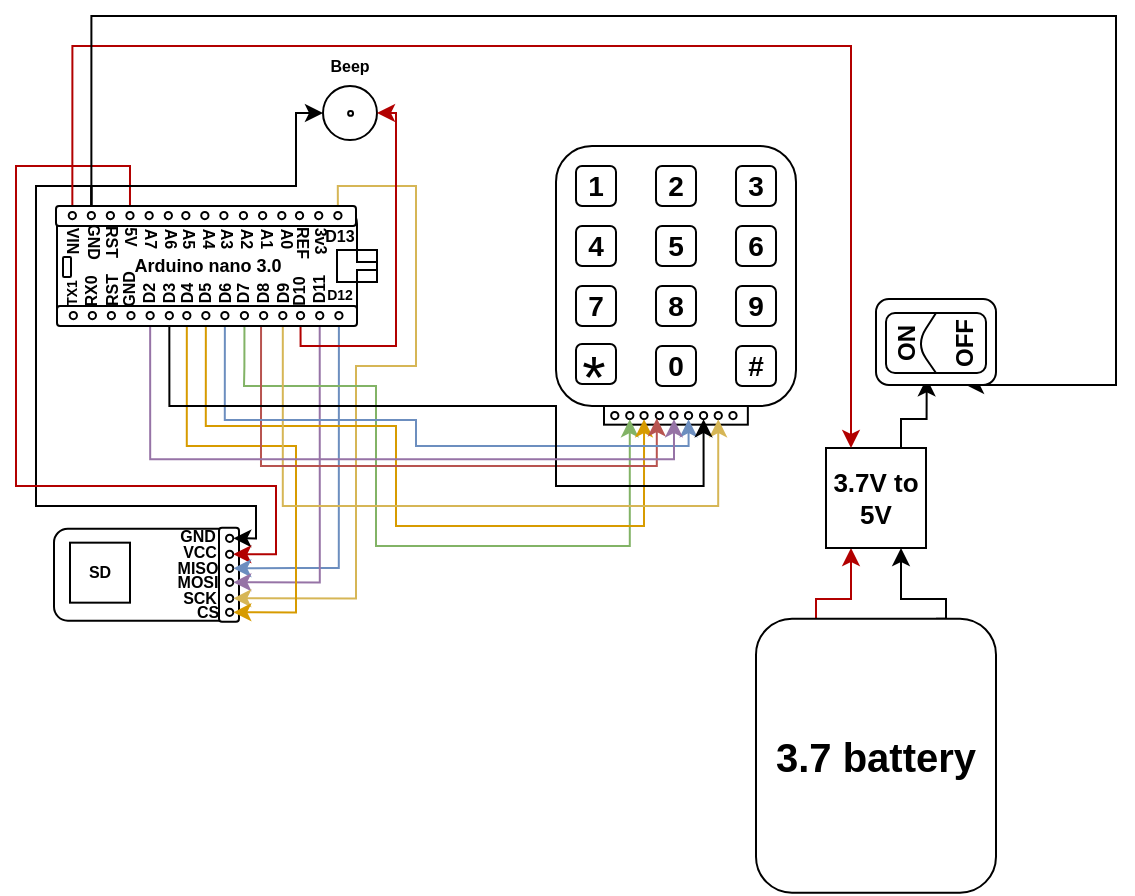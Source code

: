 <mxfile version="12.1.3" pages="1"><diagram id="RASqTjtHC66nITRmHvR4" name="Page-1"><mxGraphModel dx="2048" dy="676" grid="1" gridSize="10" guides="1" tooltips="1" connect="1" arrows="1" fold="1" page="1" pageScale="1" pageWidth="850" pageHeight="1100" math="0" shadow="0"><root><mxCell id="0"/><mxCell id="1" parent="0"/><mxCell id="VZZJpzp92yB8J2FzfVLz-76" value="" style="group;fontStyle=1;fontSize=8;" vertex="1" connectable="0" parent="1"><mxGeometry x="280" y="80" width="120" height="144" as="geometry"/></mxCell><mxCell id="VZZJpzp92yB8J2FzfVLz-8" value="" style="rounded=1;whiteSpace=wrap;html=1;fontStyle=1;fontSize=8;" vertex="1" parent="VZZJpzp92yB8J2FzfVLz-76"><mxGeometry width="120" height="130" as="geometry"/></mxCell><mxCell id="VZZJpzp92yB8J2FzfVLz-9" value="1" style="rounded=1;whiteSpace=wrap;html=1;fontStyle=1;fontSize=14;" vertex="1" parent="VZZJpzp92yB8J2FzfVLz-76"><mxGeometry x="10" y="10" width="20" height="20" as="geometry"/></mxCell><mxCell id="VZZJpzp92yB8J2FzfVLz-10" value="2" style="rounded=1;whiteSpace=wrap;html=1;fontStyle=1;fontSize=14;" vertex="1" parent="VZZJpzp92yB8J2FzfVLz-76"><mxGeometry x="50" y="10" width="20" height="20" as="geometry"/></mxCell><mxCell id="VZZJpzp92yB8J2FzfVLz-11" value="3" style="rounded=1;whiteSpace=wrap;html=1;fontStyle=1;fontSize=14;" vertex="1" parent="VZZJpzp92yB8J2FzfVLz-76"><mxGeometry x="90" y="10" width="20" height="20" as="geometry"/></mxCell><mxCell id="VZZJpzp92yB8J2FzfVLz-12" value="4" style="rounded=1;whiteSpace=wrap;html=1;fontStyle=1;fontSize=14;" vertex="1" parent="VZZJpzp92yB8J2FzfVLz-76"><mxGeometry x="10" y="40" width="20" height="20" as="geometry"/></mxCell><mxCell id="VZZJpzp92yB8J2FzfVLz-13" value="5" style="rounded=1;whiteSpace=wrap;html=1;fontStyle=1;fontSize=14;" vertex="1" parent="VZZJpzp92yB8J2FzfVLz-76"><mxGeometry x="50" y="40" width="20" height="20" as="geometry"/></mxCell><mxCell id="VZZJpzp92yB8J2FzfVLz-14" value="6" style="rounded=1;whiteSpace=wrap;html=1;fontStyle=1;fontSize=14;" vertex="1" parent="VZZJpzp92yB8J2FzfVLz-76"><mxGeometry x="90" y="40" width="20" height="20" as="geometry"/></mxCell><mxCell id="VZZJpzp92yB8J2FzfVLz-19" value="7" style="rounded=1;whiteSpace=wrap;html=1;fontStyle=1;fontSize=14;" vertex="1" parent="VZZJpzp92yB8J2FzfVLz-76"><mxGeometry x="10" y="70" width="20" height="20" as="geometry"/></mxCell><mxCell id="VZZJpzp92yB8J2FzfVLz-20" value="8" style="rounded=1;whiteSpace=wrap;html=1;fontStyle=1;fontSize=14;" vertex="1" parent="VZZJpzp92yB8J2FzfVLz-76"><mxGeometry x="50" y="70" width="20" height="20" as="geometry"/></mxCell><mxCell id="VZZJpzp92yB8J2FzfVLz-21" value="9" style="rounded=1;whiteSpace=wrap;html=1;fontStyle=1;fontSize=14;" vertex="1" parent="VZZJpzp92yB8J2FzfVLz-76"><mxGeometry x="90" y="70" width="20" height="20" as="geometry"/></mxCell><mxCell id="VZZJpzp92yB8J2FzfVLz-22" value="" style="rounded=1;whiteSpace=wrap;html=1;fontStyle=1;fontSize=26;" vertex="1" parent="VZZJpzp92yB8J2FzfVLz-76"><mxGeometry x="10" y="99" width="20" height="20" as="geometry"/></mxCell><mxCell id="VZZJpzp92yB8J2FzfVLz-23" value="0" style="rounded=1;whiteSpace=wrap;html=1;fontStyle=1;fontSize=14;" vertex="1" parent="VZZJpzp92yB8J2FzfVLz-76"><mxGeometry x="50" y="100" width="20" height="20" as="geometry"/></mxCell><mxCell id="VZZJpzp92yB8J2FzfVLz-24" value="#" style="rounded=1;whiteSpace=wrap;html=1;fontStyle=1;fontSize=14;" vertex="1" parent="VZZJpzp92yB8J2FzfVLz-76"><mxGeometry x="90" y="100" width="20" height="20" as="geometry"/></mxCell><mxCell id="VZZJpzp92yB8J2FzfVLz-72" value="" style="group;fontStyle=1;fontSize=8;" vertex="1" connectable="0" parent="VZZJpzp92yB8J2FzfVLz-76"><mxGeometry x="24" y="130" width="75" height="14" as="geometry"/></mxCell><mxCell id="VZZJpzp92yB8J2FzfVLz-52" value="" style="group;fontStyle=1;fontSize=8;" vertex="1" connectable="0" parent="VZZJpzp92yB8J2FzfVLz-72"><mxGeometry width="75" height="14" as="geometry"/></mxCell><mxCell id="VZZJpzp92yB8J2FzfVLz-53" value="" style="rounded=0;whiteSpace=wrap;html=1;fontStyle=1;fontSize=8;" vertex="1" parent="VZZJpzp92yB8J2FzfVLz-52"><mxGeometry width="71.918" height="9.333" as="geometry"/></mxCell><mxCell id="VZZJpzp92yB8J2FzfVLz-54" value="" style="ellipse;whiteSpace=wrap;html=1;aspect=fixed;fontStyle=1;fontSize=8;" vertex="1" parent="VZZJpzp92yB8J2FzfVLz-72"><mxGeometry x="3.57" y="2.975" width="3.636" height="3.636" as="geometry"/></mxCell><mxCell id="VZZJpzp92yB8J2FzfVLz-55" value="" style="ellipse;whiteSpace=wrap;html=1;aspect=fixed;fontStyle=1;fontSize=8;" vertex="1" parent="VZZJpzp92yB8J2FzfVLz-72"><mxGeometry x="11.073" y="2.975" width="3.636" height="3.636" as="geometry"/></mxCell><mxCell id="VZZJpzp92yB8J2FzfVLz-56" value="" style="ellipse;whiteSpace=wrap;html=1;aspect=fixed;fontStyle=1;fontSize=8;" vertex="1" parent="VZZJpzp92yB8J2FzfVLz-72"><mxGeometry x="18.208" y="2.975" width="3.636" height="3.636" as="geometry"/></mxCell><mxCell id="VZZJpzp92yB8J2FzfVLz-57" value="" style="ellipse;whiteSpace=wrap;html=1;aspect=fixed;fontStyle=1;fontSize=8;" vertex="1" parent="VZZJpzp92yB8J2FzfVLz-72"><mxGeometry x="25.87" y="2.975" width="3.636" height="3.636" as="geometry"/></mxCell><mxCell id="VZZJpzp92yB8J2FzfVLz-58" value="" style="ellipse;whiteSpace=wrap;html=1;aspect=fixed;fontStyle=1;fontSize=8;" vertex="1" parent="VZZJpzp92yB8J2FzfVLz-72"><mxGeometry x="33.163" y="2.975" width="3.636" height="3.636" as="geometry"/></mxCell><mxCell id="VZZJpzp92yB8J2FzfVLz-59" value="" style="ellipse;whiteSpace=wrap;html=1;aspect=fixed;fontStyle=1;fontSize=8;" vertex="1" parent="VZZJpzp92yB8J2FzfVLz-72"><mxGeometry x="40.457" y="2.975" width="3.636" height="3.636" as="geometry"/></mxCell><mxCell id="VZZJpzp92yB8J2FzfVLz-60" value="" style="ellipse;whiteSpace=wrap;html=1;aspect=fixed;fontStyle=1;fontSize=8;" vertex="1" parent="VZZJpzp92yB8J2FzfVLz-72"><mxGeometry x="47.96" y="2.975" width="3.636" height="3.636" as="geometry"/></mxCell><mxCell id="VZZJpzp92yB8J2FzfVLz-61" value="" style="ellipse;whiteSpace=wrap;html=1;aspect=fixed;fontStyle=1;fontSize=8;" vertex="1" parent="VZZJpzp92yB8J2FzfVLz-72"><mxGeometry x="55.313" y="2.975" width="3.636" height="3.636" as="geometry"/></mxCell><mxCell id="VZZJpzp92yB8J2FzfVLz-62" value="" style="ellipse;whiteSpace=wrap;html=1;aspect=fixed;fontStyle=1;fontSize=8;" vertex="1" parent="VZZJpzp92yB8J2FzfVLz-72"><mxGeometry x="62.666" y="2.975" width="3.636" height="3.636" as="geometry"/></mxCell><mxCell id="VZZJpzp92yB8J2FzfVLz-422" value="*" style="text;html=1;strokeColor=none;fillColor=none;align=center;verticalAlign=middle;whiteSpace=wrap;rounded=0;fontSize=30;" vertex="1" parent="VZZJpzp92yB8J2FzfVLz-76"><mxGeometry x="14" y="109.871" width="10" height="10" as="geometry"/></mxCell><mxCell id="VZZJpzp92yB8J2FzfVLz-251" value="" style="group;fontStyle=1;fontSize=8;" vertex="1" connectable="0" parent="1"><mxGeometry x="163.5" y="50" width="27" height="30" as="geometry"/></mxCell><mxCell id="VZZJpzp92yB8J2FzfVLz-247" value="" style="ellipse;whiteSpace=wrap;html=1;aspect=fixed;fontStyle=1;fontSize=8;" vertex="1" parent="VZZJpzp92yB8J2FzfVLz-251"><mxGeometry width="27" height="27" as="geometry"/></mxCell><mxCell id="VZZJpzp92yB8J2FzfVLz-248" value="" style="ellipse;whiteSpace=wrap;html=1;aspect=fixed;fontStyle=1;fontSize=8;" vertex="1" parent="VZZJpzp92yB8J2FzfVLz-251"><mxGeometry x="12.562" y="12.481" width="2.454" height="2.454" as="geometry"/></mxCell><mxCell id="VZZJpzp92yB8J2FzfVLz-372" value="" style="group;fontStyle=1;fontSize=8;" vertex="1" connectable="0" parent="1"><mxGeometry x="29" y="271.333" width="111" height="46" as="geometry"/></mxCell><mxCell id="VZZJpzp92yB8J2FzfVLz-246" value="" style="group;fontStyle=1;fontSize=8;" vertex="1" connectable="0" parent="VZZJpzp92yB8J2FzfVLz-372"><mxGeometry width="111" height="46" as="geometry"/></mxCell><mxCell id="VZZJpzp92yB8J2FzfVLz-286" value="" style="group;fontStyle=1;fontSize=8;" vertex="1" connectable="0" parent="VZZJpzp92yB8J2FzfVLz-246"><mxGeometry y="-3.5" width="111" height="49.5" as="geometry"/></mxCell><mxCell id="VZZJpzp92yB8J2FzfVLz-206" value="" style="rounded=1;whiteSpace=wrap;html=1;fontStyle=1;fontSize=8;" vertex="1" parent="VZZJpzp92yB8J2FzfVLz-286"><mxGeometry y="3.5" width="92" height="46" as="geometry"/></mxCell><mxCell id="VZZJpzp92yB8J2FzfVLz-207" value="SD" style="rounded=0;whiteSpace=wrap;html=1;fontStyle=1;fontSize=8;" vertex="1" parent="VZZJpzp92yB8J2FzfVLz-286"><mxGeometry x="8" y="10.5" width="30" height="30" as="geometry"/></mxCell><mxCell id="VZZJpzp92yB8J2FzfVLz-245" value="" style="group;rotation=90;fontStyle=1;fontSize=8;" vertex="1" connectable="0" parent="VZZJpzp92yB8J2FzfVLz-286"><mxGeometry x="64" y="21.5" width="47" height="10" as="geometry"/></mxCell><mxCell id="VZZJpzp92yB8J2FzfVLz-238" value="" style="rounded=1;whiteSpace=wrap;html=1;rotation=90;fontStyle=1;fontSize=8;" vertex="1" parent="VZZJpzp92yB8J2FzfVLz-245"><mxGeometry width="47" height="10" as="geometry"/></mxCell><mxCell id="VZZJpzp92yB8J2FzfVLz-239" value="" style="ellipse;whiteSpace=wrap;html=1;aspect=fixed;rotation=90;fontStyle=1;fontSize=8;" vertex="1" parent="VZZJpzp92yB8J2FzfVLz-245"><mxGeometry x="22" y="-15" width="3.636" height="3.636" as="geometry"/></mxCell><mxCell id="VZZJpzp92yB8J2FzfVLz-240" value="" style="ellipse;whiteSpace=wrap;html=1;aspect=fixed;rotation=90;fontStyle=1;fontSize=8;" vertex="1" parent="VZZJpzp92yB8J2FzfVLz-245"><mxGeometry x="22" y="-7" width="3.636" height="3.636" as="geometry"/></mxCell><mxCell id="VZZJpzp92yB8J2FzfVLz-241" value="" style="ellipse;whiteSpace=wrap;html=1;aspect=fixed;rotation=90;fontStyle=1;fontSize=8;" vertex="1" parent="VZZJpzp92yB8J2FzfVLz-245"><mxGeometry x="22" width="3.636" height="3.636" as="geometry"/></mxCell><mxCell id="VZZJpzp92yB8J2FzfVLz-242" value="" style="ellipse;whiteSpace=wrap;html=1;aspect=fixed;rotation=90;fontStyle=1;fontSize=8;" vertex="1" parent="VZZJpzp92yB8J2FzfVLz-245"><mxGeometry x="22" y="7" width="3.636" height="3.636" as="geometry"/></mxCell><mxCell id="VZZJpzp92yB8J2FzfVLz-243" value="" style="ellipse;whiteSpace=wrap;html=1;aspect=fixed;rotation=90;fontStyle=1;fontSize=8;" vertex="1" parent="VZZJpzp92yB8J2FzfVLz-245"><mxGeometry x="22" y="15" width="3.636" height="3.636" as="geometry"/></mxCell><mxCell id="VZZJpzp92yB8J2FzfVLz-244" value="" style="ellipse;whiteSpace=wrap;html=1;aspect=fixed;rotation=90;fontStyle=1;fontSize=8;" vertex="1" parent="VZZJpzp92yB8J2FzfVLz-245"><mxGeometry x="22" y="22" width="3.636" height="3.636" as="geometry"/></mxCell><mxCell id="VZZJpzp92yB8J2FzfVLz-256" value="&lt;font style=&quot;font-size: 8px;&quot;&gt;GND&lt;/font&gt;" style="text;html=1;strokeColor=none;fillColor=none;align=center;verticalAlign=middle;whiteSpace=wrap;rounded=0;fontStyle=1;fontSize=8;" vertex="1" parent="VZZJpzp92yB8J2FzfVLz-286"><mxGeometry x="67" y="2" width="10" height="10" as="geometry"/></mxCell><mxCell id="VZZJpzp92yB8J2FzfVLz-280" value="&lt;font style=&quot;font-size: 8px;&quot;&gt;VCC&lt;/font&gt;" style="text;html=1;strokeColor=none;fillColor=none;align=center;verticalAlign=middle;whiteSpace=wrap;rounded=0;fontStyle=1;fontSize=8;" vertex="1" parent="VZZJpzp92yB8J2FzfVLz-372"><mxGeometry x="67.5" y="6.5" width="10" height="10" as="geometry"/></mxCell><mxCell id="VZZJpzp92yB8J2FzfVLz-281" value="&lt;span style=&quot;font-size: 8px;&quot;&gt;MISO&lt;/span&gt;" style="text;html=1;strokeColor=none;fillColor=none;align=center;verticalAlign=middle;whiteSpace=wrap;rounded=0;fontStyle=1;fontSize=8;" vertex="1" parent="VZZJpzp92yB8J2FzfVLz-372"><mxGeometry x="66.5" y="14.5" width="10" height="10" as="geometry"/></mxCell><mxCell id="VZZJpzp92yB8J2FzfVLz-282" value="&lt;font style=&quot;font-size: 8px;&quot;&gt;MOSI&lt;/font&gt;" style="text;html=1;strokeColor=none;fillColor=none;align=center;verticalAlign=middle;whiteSpace=wrap;rounded=0;direction=north;fontStyle=1;fontSize=8;" vertex="1" parent="VZZJpzp92yB8J2FzfVLz-372"><mxGeometry x="66.5" y="21.5" width="10" height="10" as="geometry"/></mxCell><mxCell id="VZZJpzp92yB8J2FzfVLz-283" value="&lt;font style=&quot;font-size: 8px;&quot;&gt;SCK&lt;/font&gt;" style="text;html=1;strokeColor=none;fillColor=none;align=center;verticalAlign=middle;whiteSpace=wrap;rounded=0;fontStyle=1;fontSize=8;" vertex="1" parent="VZZJpzp92yB8J2FzfVLz-372"><mxGeometry x="67.5" y="29.5" width="10" height="10" as="geometry"/></mxCell><mxCell id="VZZJpzp92yB8J2FzfVLz-284" value="&lt;font style=&quot;font-size: 8px;&quot;&gt;CS&lt;/font&gt;" style="text;html=1;strokeColor=none;fillColor=none;align=center;verticalAlign=middle;whiteSpace=wrap;rounded=0;fontStyle=1;fontSize=8;" vertex="1" parent="VZZJpzp92yB8J2FzfVLz-372"><mxGeometry x="71.5" y="36.5" width="10" height="10" as="geometry"/></mxCell><mxCell id="VZZJpzp92yB8J2FzfVLz-380" style="edgeStyle=orthogonalEdgeStyle;rounded=0;orthogonalLoop=1;jettySize=auto;html=1;exitX=0.5;exitY=0;exitDx=0;exitDy=0;entryX=0.5;entryY=0;entryDx=0;entryDy=0;fontStyle=1;fontSize=8;" edge="1" parent="1" source="VZZJpzp92yB8J2FzfVLz-191" target="VZZJpzp92yB8J2FzfVLz-239"><mxGeometry relative="1" as="geometry"><mxPoint x="130" y="280" as="targetPoint"/><Array as="points"><mxPoint x="48" y="100"/><mxPoint x="20" y="100"/><mxPoint x="20" y="260"/><mxPoint x="130" y="260"/><mxPoint x="130" y="276"/></Array></mxGeometry></mxCell><mxCell id="VZZJpzp92yB8J2FzfVLz-381" style="edgeStyle=orthogonalEdgeStyle;rounded=0;orthogonalLoop=1;jettySize=auto;html=1;exitX=0.5;exitY=0;exitDx=0;exitDy=0;fillColor=#e51400;strokeColor=#B20000;entryX=0.5;entryY=0;entryDx=0;entryDy=0;fontStyle=1;fontSize=8;" edge="1" parent="1" source="VZZJpzp92yB8J2FzfVLz-193"><mxGeometry relative="1" as="geometry"><mxPoint x="118.635" y="284.115" as="targetPoint"/><mxPoint x="77" y="42.962" as="sourcePoint"/><Array as="points"><mxPoint x="67" y="90"/><mxPoint x="10" y="90"/><mxPoint x="10" y="250"/><mxPoint x="140" y="250"/><mxPoint x="140" y="284"/></Array></mxGeometry></mxCell><mxCell id="VZZJpzp92yB8J2FzfVLz-255" style="edgeStyle=orthogonalEdgeStyle;rounded=0;orthogonalLoop=1;jettySize=auto;html=1;exitX=0.5;exitY=1;exitDx=0;exitDy=0;entryX=0.5;entryY=0;entryDx=0;entryDy=0;fillColor=#dae8fc;strokeColor=#6c8ebf;fontStyle=1;fontSize=8;" edge="1" parent="1" source="VZZJpzp92yB8J2FzfVLz-179" target="VZZJpzp92yB8J2FzfVLz-241"><mxGeometry relative="1" as="geometry"><mxPoint x="182" y="190" as="targetPoint"/><Array as="points"><mxPoint x="172" y="291"/><mxPoint x="150" y="291"/></Array></mxGeometry></mxCell><mxCell id="VZZJpzp92yB8J2FzfVLz-382" style="edgeStyle=orthogonalEdgeStyle;rounded=0;orthogonalLoop=1;jettySize=auto;html=1;exitX=0.5;exitY=1;exitDx=0;exitDy=0;entryX=0.5;entryY=0;entryDx=0;entryDy=0;fillColor=#e1d5e7;strokeColor=#9673a6;fontStyle=1;fontSize=8;" edge="1" parent="1" source="VZZJpzp92yB8J2FzfVLz-178" target="VZZJpzp92yB8J2FzfVLz-242"><mxGeometry relative="1" as="geometry"><mxPoint x="130" y="301" as="targetPoint"/><Array as="points"><mxPoint x="162" y="298"/></Array></mxGeometry></mxCell><mxCell id="VZZJpzp92yB8J2FzfVLz-383" style="edgeStyle=orthogonalEdgeStyle;rounded=0;orthogonalLoop=1;jettySize=auto;html=1;exitX=0.5;exitY=0;exitDx=0;exitDy=0;entryX=0.5;entryY=0;entryDx=0;entryDy=0;fillColor=#fff2cc;strokeColor=#d6b656;gradientColor=#ffd966;fontStyle=1;fontSize=8;" edge="1" parent="1" source="VZZJpzp92yB8J2FzfVLz-198" target="VZZJpzp92yB8J2FzfVLz-243"><mxGeometry relative="1" as="geometry"><mxPoint x="170" y="320.131" as="targetPoint"/><Array as="points"><mxPoint x="171" y="100"/><mxPoint x="210" y="100"/><mxPoint x="210" y="190"/><mxPoint x="180" y="190"/><mxPoint x="180" y="306"/></Array></mxGeometry></mxCell><mxCell id="VZZJpzp92yB8J2FzfVLz-384" style="edgeStyle=orthogonalEdgeStyle;rounded=0;orthogonalLoop=1;jettySize=auto;html=1;exitX=0.5;exitY=1;exitDx=0;exitDy=0;entryX=0.5;entryY=0;entryDx=0;entryDy=0;fillColor=#ffcd28;strokeColor=#d79b00;gradientColor=#ffa500;fontStyle=1;fontSize=8;" edge="1" parent="1" source="VZZJpzp92yB8J2FzfVLz-164" target="VZZJpzp92yB8J2FzfVLz-244"><mxGeometry relative="1" as="geometry"><mxPoint x="170" y="320.186" as="targetPoint"/><Array as="points"><mxPoint x="95" y="230"/><mxPoint x="150" y="230"/><mxPoint x="150" y="313"/></Array></mxGeometry></mxCell><mxCell id="VZZJpzp92yB8J2FzfVLz-386" style="edgeStyle=orthogonalEdgeStyle;rounded=0;orthogonalLoop=1;jettySize=auto;html=1;exitX=0.5;exitY=1;exitDx=0;exitDy=0;entryX=1;entryY=0.5;entryDx=0;entryDy=0;fillColor=#e51400;strokeColor=#B20000;fontStyle=1;fontSize=8;" edge="1" parent="1" source="VZZJpzp92yB8J2FzfVLz-177" target="VZZJpzp92yB8J2FzfVLz-247"><mxGeometry relative="1" as="geometry"><mxPoint x="210" y="67.714" as="targetPoint"/><Array as="points"><mxPoint x="153" y="180"/><mxPoint x="200" y="180"/><mxPoint x="200" y="64"/></Array></mxGeometry></mxCell><mxCell id="VZZJpzp92yB8J2FzfVLz-387" style="edgeStyle=orthogonalEdgeStyle;rounded=0;orthogonalLoop=1;jettySize=auto;html=1;exitX=0.5;exitY=0;exitDx=0;exitDy=0;entryX=0;entryY=0.5;entryDx=0;entryDy=0;fontStyle=1;fontSize=8;" edge="1" parent="1" source="VZZJpzp92yB8J2FzfVLz-191" target="VZZJpzp92yB8J2FzfVLz-247"><mxGeometry relative="1" as="geometry"><mxPoint x="160" y="59.314" as="targetPoint"/><Array as="points"><mxPoint x="48" y="100"/><mxPoint x="150" y="100"/><mxPoint x="150" y="64"/></Array></mxGeometry></mxCell><mxCell id="VZZJpzp92yB8J2FzfVLz-388" value="Beep" style="text;html=1;strokeColor=none;fillColor=none;align=center;verticalAlign=middle;whiteSpace=wrap;rounded=0;fontStyle=1;fontSize=8;" vertex="1" parent="1"><mxGeometry x="157" y="29.8" width="40" height="20" as="geometry"/></mxCell><mxCell id="VZZJpzp92yB8J2FzfVLz-390" style="edgeStyle=orthogonalEdgeStyle;rounded=0;orthogonalLoop=1;jettySize=auto;html=1;exitX=0.5;exitY=1;exitDx=0;exitDy=0;entryX=0.5;entryY=1;entryDx=0;entryDy=0;gradientColor=#97d077;fillColor=#d5e8d4;strokeColor=#82b366;fontStyle=1;fontSize=8;" edge="1" parent="1" source="VZZJpzp92yB8J2FzfVLz-167" target="VZZJpzp92yB8J2FzfVLz-55"><mxGeometry relative="1" as="geometry"><mxPoint x="300" y="250" as="targetPoint"/><Array as="points"><mxPoint x="124" y="190"/><mxPoint x="124" y="200"/><mxPoint x="190" y="200"/><mxPoint x="190" y="280"/><mxPoint x="317" y="280"/></Array></mxGeometry></mxCell><mxCell id="VZZJpzp92yB8J2FzfVLz-391" style="edgeStyle=orthogonalEdgeStyle;rounded=0;orthogonalLoop=1;jettySize=auto;html=1;exitX=0.5;exitY=1;exitDx=0;exitDy=0;entryX=0.5;entryY=1;entryDx=0;entryDy=0;fillColor=#ffe6cc;strokeColor=#d79b00;fontStyle=1;fontSize=8;" edge="1" parent="1" source="VZZJpzp92yB8J2FzfVLz-165" target="VZZJpzp92yB8J2FzfVLz-56"><mxGeometry relative="1" as="geometry"><mxPoint x="330" y="281.6" as="targetPoint"/><Array as="points"><mxPoint x="105" y="220"/><mxPoint x="200" y="220"/><mxPoint x="200" y="270"/><mxPoint x="324" y="270"/></Array></mxGeometry></mxCell><mxCell id="VZZJpzp92yB8J2FzfVLz-394" style="edgeStyle=orthogonalEdgeStyle;rounded=0;orthogonalLoop=1;jettySize=auto;html=1;exitX=0.5;exitY=1;exitDx=0;exitDy=0;entryX=0.5;entryY=1;entryDx=0;entryDy=0;gradientColor=#ffd966;fillColor=#fff2cc;strokeColor=#d6b656;fontStyle=1;fontSize=8;" edge="1" parent="1" source="VZZJpzp92yB8J2FzfVLz-169" target="VZZJpzp92yB8J2FzfVLz-61"><mxGeometry relative="1" as="geometry"><mxPoint x="370" y="230" as="targetPoint"/><Array as="points"><mxPoint x="143" y="260"/><mxPoint x="361" y="260"/></Array></mxGeometry></mxCell><mxCell id="VZZJpzp92yB8J2FzfVLz-395" style="edgeStyle=orthogonalEdgeStyle;rounded=0;orthogonalLoop=1;jettySize=auto;html=1;exitX=0;exitY=1;exitDx=0;exitDy=0;entryX=0;entryY=1;entryDx=0;entryDy=0;fillColor=#f8cecc;strokeColor=#b85450;fontStyle=1;fontSize=8;" edge="1" parent="1" source="VZZJpzp92yB8J2FzfVLz-168" target="VZZJpzp92yB8J2FzfVLz-57"><mxGeometry relative="1" as="geometry"><mxPoint x="310" y="331.333" as="targetPoint"/><Array as="points"><mxPoint x="132" y="240"/><mxPoint x="330" y="240"/></Array></mxGeometry></mxCell><mxCell id="VZZJpzp92yB8J2FzfVLz-396" style="edgeStyle=orthogonalEdgeStyle;rounded=0;orthogonalLoop=1;jettySize=auto;html=1;exitX=0.5;exitY=1;exitDx=0;exitDy=0;entryX=0.5;entryY=1;entryDx=0;entryDy=0;fillColor=#dae8fc;strokeColor=#6c8ebf;fontStyle=1;fontSize=8;" edge="1" parent="1" source="VZZJpzp92yB8J2FzfVLz-166" target="VZZJpzp92yB8J2FzfVLz-59"><mxGeometry relative="1" as="geometry"><mxPoint x="220.215" y="340" as="targetPoint"/><Array as="points"><mxPoint x="114" y="217"/><mxPoint x="210" y="217"/><mxPoint x="210" y="230"/><mxPoint x="346" y="230"/></Array></mxGeometry></mxCell><mxCell id="VZZJpzp92yB8J2FzfVLz-397" style="edgeStyle=orthogonalEdgeStyle;rounded=0;orthogonalLoop=1;jettySize=auto;html=1;exitX=0.5;exitY=1;exitDx=0;exitDy=0;entryX=0.5;entryY=1;entryDx=0;entryDy=0;fontStyle=1;fontSize=8;" edge="1" parent="1" source="VZZJpzp92yB8J2FzfVLz-176" target="VZZJpzp92yB8J2FzfVLz-60"><mxGeometry relative="1" as="geometry"><mxPoint x="350" y="311" as="targetPoint"/><Array as="points"><mxPoint x="87" y="210"/><mxPoint x="280" y="210"/><mxPoint x="280" y="250"/><mxPoint x="354" y="250"/></Array></mxGeometry></mxCell><mxCell id="VZZJpzp92yB8J2FzfVLz-399" style="edgeStyle=orthogonalEdgeStyle;rounded=0;orthogonalLoop=1;jettySize=auto;html=1;exitX=0.5;exitY=1;exitDx=0;exitDy=0;entryX=0.5;entryY=1;entryDx=0;entryDy=0;fillColor=#e1d5e7;strokeColor=#9673a6;fontStyle=1;fontSize=8;" edge="1" parent="1" source="VZZJpzp92yB8J2FzfVLz-175" target="VZZJpzp92yB8J2FzfVLz-58"><mxGeometry relative="1" as="geometry"/></mxCell><mxCell id="VZZJpzp92yB8J2FzfVLz-405" style="edgeStyle=orthogonalEdgeStyle;rounded=0;orthogonalLoop=1;jettySize=auto;html=1;exitX=0.75;exitY=0;exitDx=0;exitDy=0;entryX=0.75;entryY=1;entryDx=0;entryDy=0;fontStyle=1;fontSize=8;" edge="1" parent="1" source="VZZJpzp92yB8J2FzfVLz-400" target="VZZJpzp92yB8J2FzfVLz-401"><mxGeometry relative="1" as="geometry"><Array as="points"><mxPoint x="475" y="306.5"/><mxPoint x="453" y="306.5"/></Array></mxGeometry></mxCell><mxCell id="VZZJpzp92yB8J2FzfVLz-406" style="edgeStyle=orthogonalEdgeStyle;rounded=0;orthogonalLoop=1;jettySize=auto;html=1;exitX=0.25;exitY=0;exitDx=0;exitDy=0;entryX=0.25;entryY=1;entryDx=0;entryDy=0;fillColor=#e51400;strokeColor=#B20000;fontStyle=1;fontSize=8;" edge="1" parent="1" source="VZZJpzp92yB8J2FzfVLz-400" target="VZZJpzp92yB8J2FzfVLz-401"><mxGeometry relative="1" as="geometry"><Array as="points"><mxPoint x="410" y="306.5"/><mxPoint x="428" y="306.5"/></Array></mxGeometry></mxCell><mxCell id="VZZJpzp92yB8J2FzfVLz-400" value="3.7 battery" style="rounded=1;whiteSpace=wrap;html=1;container=1;fontStyle=1;fontSize=20;" vertex="1" parent="1"><mxGeometry x="380" y="316.333" width="120" height="137" as="geometry"/></mxCell><mxCell id="VZZJpzp92yB8J2FzfVLz-401" value="3.7V to 5V" style="whiteSpace=wrap;html=1;aspect=fixed;fontStyle=1;fontSize=13;" vertex="1" parent="1"><mxGeometry x="415" y="231" width="50" height="50" as="geometry"/></mxCell><mxCell id="VZZJpzp92yB8J2FzfVLz-417" style="edgeStyle=orthogonalEdgeStyle;rounded=0;orthogonalLoop=1;jettySize=auto;html=1;exitX=0.5;exitY=0;exitDx=0;exitDy=0;fillColor=#e51400;strokeColor=#B20000;entryX=0.25;entryY=0;entryDx=0;entryDy=0;fontStyle=1;fontSize=8;" edge="1" parent="1" source="VZZJpzp92yB8J2FzfVLz-190" target="VZZJpzp92yB8J2FzfVLz-401"><mxGeometry relative="1" as="geometry"><mxPoint x="480" y="240" as="targetPoint"/><Array as="points"><mxPoint x="38" y="30"/><mxPoint x="428" y="30"/></Array></mxGeometry></mxCell><mxCell id="VZZJpzp92yB8J2FzfVLz-418" style="edgeStyle=orthogonalEdgeStyle;rounded=0;orthogonalLoop=1;jettySize=auto;html=1;exitX=0.5;exitY=0;exitDx=0;exitDy=0;entryX=0.75;entryY=1;entryDx=0;entryDy=0;fontStyle=1;fontSize=8;" edge="1" parent="1" source="VZZJpzp92yB8J2FzfVLz-191" target="VZZJpzp92yB8J2FzfVLz-409"><mxGeometry relative="1" as="geometry"><mxPoint x="630" y="160" as="targetPoint"/><Array as="points"><mxPoint x="48" y="15"/><mxPoint x="560" y="15"/><mxPoint x="560" y="200"/></Array></mxGeometry></mxCell><mxCell id="VZZJpzp92yB8J2FzfVLz-419" value="" style="group;fontStyle=1;fontSize=8;" vertex="1" connectable="0" parent="1"><mxGeometry x="440" y="156.5" width="64" height="60" as="geometry"/></mxCell><mxCell id="VZZJpzp92yB8J2FzfVLz-408" style="edgeStyle=orthogonalEdgeStyle;rounded=0;orthogonalLoop=1;jettySize=auto;html=1;exitX=0.75;exitY=0;exitDx=0;exitDy=0;fontStyle=1;fontSize=8;" edge="1" parent="VZZJpzp92yB8J2FzfVLz-419" source="VZZJpzp92yB8J2FzfVLz-401"><mxGeometry relative="1" as="geometry"><mxPoint x="25.333" y="39.667" as="targetPoint"/><Array as="points"><mxPoint x="13" y="60"/><mxPoint x="25" y="60"/></Array></mxGeometry></mxCell><mxCell id="VZZJpzp92yB8J2FzfVLz-409" value="" style="rounded=1;whiteSpace=wrap;html=1;fontStyle=1;fontSize=8;" vertex="1" parent="VZZJpzp92yB8J2FzfVLz-419"><mxGeometry width="60" height="43" as="geometry"/></mxCell><mxCell id="VZZJpzp92yB8J2FzfVLz-410" value="" style="rounded=1;whiteSpace=wrap;html=1;fontStyle=1;fontSize=10;" vertex="1" parent="VZZJpzp92yB8J2FzfVLz-419"><mxGeometry x="5" y="7" width="50" height="30" as="geometry"/></mxCell><mxCell id="VZZJpzp92yB8J2FzfVLz-411" value="" style="endArrow=none;html=1;exitX=0.5;exitY=1;exitDx=0;exitDy=0;fontStyle=1;fontSize=10;" edge="1" parent="VZZJpzp92yB8J2FzfVLz-419" source="VZZJpzp92yB8J2FzfVLz-410"><mxGeometry width="50" height="50" relative="1" as="geometry"><mxPoint x="-20" y="57" as="sourcePoint"/><mxPoint x="30" y="7" as="targetPoint"/><Array as="points"><mxPoint x="20" y="22.5"/></Array></mxGeometry></mxCell><mxCell id="VZZJpzp92yB8J2FzfVLz-412" value="ON" style="text;html=1;strokeColor=none;fillColor=none;align=center;verticalAlign=middle;whiteSpace=wrap;rounded=0;rotation=-90;fontStyle=1;fontSize=12;" vertex="1" parent="VZZJpzp92yB8J2FzfVLz-419"><mxGeometry y="12" width="30" height="20" as="geometry"/></mxCell><mxCell id="VZZJpzp92yB8J2FzfVLz-414" value="&lt;font style=&quot;font-size: 12px&quot;&gt;OFF&lt;/font&gt;" style="text;html=1;strokeColor=none;fillColor=none;align=center;verticalAlign=middle;whiteSpace=wrap;rounded=0;rotation=-90;fontStyle=1;fontSize=8;" vertex="1" parent="VZZJpzp92yB8J2FzfVLz-419"><mxGeometry x="24" y="16" width="40" height="12" as="geometry"/></mxCell><mxCell id="VZZJpzp92yB8J2FzfVLz-377" value="" style="group;fontStyle=1;fontSize=8;" vertex="1" connectable="0" parent="1"><mxGeometry x="30" y="110" width="160.5" height="92.975" as="geometry"/></mxCell><mxCell id="VZZJpzp92yB8J2FzfVLz-199" value="" style="group;fontStyle=1;fontSize=8;" vertex="1" connectable="0" parent="VZZJpzp92yB8J2FzfVLz-377"><mxGeometry width="160.5" height="92.975" as="geometry"/></mxCell><mxCell id="VZZJpzp92yB8J2FzfVLz-75" value="&lt;font style=&quot;font-size: 9px&quot;&gt;Arduino nano 3.0&lt;/font&gt;" style="rounded=1;whiteSpace=wrap;html=1;fontStyle=1;fontSize=8;" vertex="1" parent="VZZJpzp92yB8J2FzfVLz-199"><mxGeometry x="0.5" width="150" height="60" as="geometry"/></mxCell><mxCell id="VZZJpzp92yB8J2FzfVLz-161" value="" style="group;fontStyle=1;fontSize=8;" vertex="1" connectable="0" parent="VZZJpzp92yB8J2FzfVLz-199"><mxGeometry x="0.5" y="50" width="150" height="42.975" as="geometry"/></mxCell><mxCell id="VZZJpzp92yB8J2FzfVLz-162" value="" style="group;fontStyle=1;fontSize=8;" vertex="1" connectable="0" parent="VZZJpzp92yB8J2FzfVLz-161"><mxGeometry width="150" height="42.975" as="geometry"/></mxCell><mxCell id="VZZJpzp92yB8J2FzfVLz-374" value="" style="group;fontStyle=1;fontSize=8;" vertex="1" connectable="0" parent="VZZJpzp92yB8J2FzfVLz-162"><mxGeometry width="150" height="10" as="geometry"/></mxCell><mxCell id="VZZJpzp92yB8J2FzfVLz-163" value="" style="rounded=1;whiteSpace=wrap;html=1;container=1;fontStyle=1;fontSize=8;" vertex="1" parent="VZZJpzp92yB8J2FzfVLz-374"><mxGeometry width="150" height="10" as="geometry"/></mxCell><mxCell id="VZZJpzp92yB8J2FzfVLz-164" value="" style="ellipse;whiteSpace=wrap;html=1;aspect=fixed;fontStyle=1;fontSize=8;" vertex="1" parent="VZZJpzp92yB8J2FzfVLz-374"><mxGeometry x="63.091" y="2.975" width="3.636" height="3.636" as="geometry"/></mxCell><mxCell id="VZZJpzp92yB8J2FzfVLz-165" value="" style="ellipse;whiteSpace=wrap;html=1;aspect=fixed;fontStyle=1;fontSize=8;" vertex="1" parent="VZZJpzp92yB8J2FzfVLz-374"><mxGeometry x="72.604" y="2.975" width="3.636" height="3.636" as="geometry"/></mxCell><mxCell id="VZZJpzp92yB8J2FzfVLz-166" value="" style="ellipse;whiteSpace=wrap;html=1;aspect=fixed;fontStyle=1;fontSize=8;" vertex="1" parent="VZZJpzp92yB8J2FzfVLz-374"><mxGeometry x="82.118" y="2.975" width="3.636" height="3.636" as="geometry"/></mxCell><mxCell id="VZZJpzp92yB8J2FzfVLz-167" value="" style="ellipse;whiteSpace=wrap;html=1;aspect=fixed;fontStyle=1;fontSize=8;" vertex="1" parent="VZZJpzp92yB8J2FzfVLz-374"><mxGeometry x="91.905" y="2.975" width="3.636" height="3.636" as="geometry"/></mxCell><mxCell id="VZZJpzp92yB8J2FzfVLz-168" value="" style="ellipse;whiteSpace=wrap;html=1;aspect=fixed;fontStyle=1;fontSize=8;" vertex="1" parent="VZZJpzp92yB8J2FzfVLz-374"><mxGeometry x="101.495" y="2.975" width="3.636" height="3.636" as="geometry"/></mxCell><mxCell id="VZZJpzp92yB8J2FzfVLz-169" value="" style="ellipse;whiteSpace=wrap;html=1;aspect=fixed;fontStyle=1;fontSize=8;" vertex="1" parent="VZZJpzp92yB8J2FzfVLz-374"><mxGeometry x="111.086" y="2.975" width="3.636" height="3.636" as="geometry"/></mxCell><mxCell id="VZZJpzp92yB8J2FzfVLz-170" value="" style="group;container=1;fontStyle=1;fontSize=8;" vertex="1" connectable="0" parent="VZZJpzp92yB8J2FzfVLz-374"><mxGeometry x="6.352" y="2.975" width="52.738" height="3.636" as="geometry"><mxRectangle x="6.352" y="2.975" width="50" height="40" as="alternateBounds"/></mxGeometry></mxCell><mxCell id="VZZJpzp92yB8J2FzfVLz-171" value="" style="ellipse;whiteSpace=wrap;html=1;aspect=fixed;fontStyle=1;fontSize=8;" vertex="1" parent="VZZJpzp92yB8J2FzfVLz-170"><mxGeometry width="3.636" height="3.636" as="geometry"/></mxCell><mxCell id="VZZJpzp92yB8J2FzfVLz-172" value="" style="ellipse;whiteSpace=wrap;html=1;aspect=fixed;fontStyle=1;fontSize=8;" vertex="1" parent="VZZJpzp92yB8J2FzfVLz-170"><mxGeometry x="9.513" width="3.636" height="3.636" as="geometry"/></mxCell><mxCell id="VZZJpzp92yB8J2FzfVLz-173" value="" style="ellipse;whiteSpace=wrap;html=1;aspect=fixed;fontStyle=1;fontSize=8;" vertex="1" parent="VZZJpzp92yB8J2FzfVLz-170"><mxGeometry x="19.027" width="3.636" height="3.636" as="geometry"/></mxCell><mxCell id="VZZJpzp92yB8J2FzfVLz-174" value="" style="ellipse;whiteSpace=wrap;html=1;aspect=fixed;fontStyle=1;fontSize=8;" vertex="1" parent="VZZJpzp92yB8J2FzfVLz-170"><mxGeometry x="28.814" width="3.636" height="3.636" as="geometry"/></mxCell><mxCell id="VZZJpzp92yB8J2FzfVLz-175" value="" style="ellipse;whiteSpace=wrap;html=1;aspect=fixed;fontStyle=1;fontSize=8;" vertex="1" parent="VZZJpzp92yB8J2FzfVLz-170"><mxGeometry x="38.404" width="3.636" height="3.636" as="geometry"/></mxCell><mxCell id="VZZJpzp92yB8J2FzfVLz-176" value="" style="ellipse;whiteSpace=wrap;html=1;aspect=fixed;fontStyle=1;fontSize=8;" vertex="1" parent="VZZJpzp92yB8J2FzfVLz-170"><mxGeometry x="47.995" width="3.636" height="3.636" as="geometry"/></mxCell><mxCell id="VZZJpzp92yB8J2FzfVLz-177" value="" style="ellipse;whiteSpace=wrap;html=1;aspect=fixed;fontStyle=1;fontSize=8;" vertex="1" parent="VZZJpzp92yB8J2FzfVLz-374"><mxGeometry x="119.948" y="2.975" width="3.636" height="3.636" as="geometry"/></mxCell><mxCell id="VZZJpzp92yB8J2FzfVLz-178" value="" style="ellipse;whiteSpace=wrap;html=1;aspect=fixed;fontStyle=1;fontSize=8;" vertex="1" parent="VZZJpzp92yB8J2FzfVLz-374"><mxGeometry x="129.539" y="2.975" width="3.636" height="3.636" as="geometry"/></mxCell><mxCell id="VZZJpzp92yB8J2FzfVLz-179" value="" style="ellipse;whiteSpace=wrap;html=1;aspect=fixed;fontStyle=1;fontSize=8;" vertex="1" parent="VZZJpzp92yB8J2FzfVLz-374"><mxGeometry x="139.13" y="2.975" width="3.636" height="3.636" as="geometry"/></mxCell><mxCell id="VZZJpzp92yB8J2FzfVLz-180" value="" style="group;fontStyle=1;fontSize=8;" vertex="1" connectable="0" parent="VZZJpzp92yB8J2FzfVLz-199"><mxGeometry width="150" height="10" as="geometry"/></mxCell><mxCell id="VZZJpzp92yB8J2FzfVLz-181" value="" style="group;fontStyle=1;fontSize=8;" vertex="1" connectable="0" parent="VZZJpzp92yB8J2FzfVLz-180"><mxGeometry width="150" height="10" as="geometry"/></mxCell><mxCell id="VZZJpzp92yB8J2FzfVLz-182" value="" style="rounded=1;whiteSpace=wrap;html=1;fontStyle=1;fontSize=8;" vertex="1" parent="VZZJpzp92yB8J2FzfVLz-181"><mxGeometry width="150" height="10" as="geometry"/></mxCell><mxCell id="VZZJpzp92yB8J2FzfVLz-183" value="" style="ellipse;whiteSpace=wrap;html=1;aspect=fixed;fontStyle=1;fontSize=8;" vertex="1" parent="VZZJpzp92yB8J2FzfVLz-181"><mxGeometry x="63.091" y="2.975" width="3.636" height="3.636" as="geometry"/></mxCell><mxCell id="VZZJpzp92yB8J2FzfVLz-184" value="" style="ellipse;whiteSpace=wrap;html=1;aspect=fixed;fontStyle=1;fontSize=8;" vertex="1" parent="VZZJpzp92yB8J2FzfVLz-181"><mxGeometry x="72.604" y="2.975" width="3.636" height="3.636" as="geometry"/></mxCell><mxCell id="VZZJpzp92yB8J2FzfVLz-185" value="" style="ellipse;whiteSpace=wrap;html=1;aspect=fixed;fontStyle=1;fontSize=8;" vertex="1" parent="VZZJpzp92yB8J2FzfVLz-181"><mxGeometry x="82.118" y="2.975" width="3.636" height="3.636" as="geometry"/></mxCell><mxCell id="VZZJpzp92yB8J2FzfVLz-186" value="" style="ellipse;whiteSpace=wrap;html=1;aspect=fixed;fontStyle=1;fontSize=8;" vertex="1" parent="VZZJpzp92yB8J2FzfVLz-181"><mxGeometry x="91.905" y="2.975" width="3.636" height="3.636" as="geometry"/></mxCell><mxCell id="VZZJpzp92yB8J2FzfVLz-187" value="" style="ellipse;whiteSpace=wrap;html=1;aspect=fixed;fontStyle=1;fontSize=8;" vertex="1" parent="VZZJpzp92yB8J2FzfVLz-181"><mxGeometry x="101.495" y="2.975" width="3.636" height="3.636" as="geometry"/></mxCell><mxCell id="VZZJpzp92yB8J2FzfVLz-188" value="" style="ellipse;whiteSpace=wrap;html=1;aspect=fixed;fontStyle=1;fontSize=8;" vertex="1" parent="VZZJpzp92yB8J2FzfVLz-181"><mxGeometry x="111.086" y="2.975" width="3.636" height="3.636" as="geometry"/></mxCell><mxCell id="VZZJpzp92yB8J2FzfVLz-189" value="" style="group;container=1;fontStyle=1;fontSize=8;" vertex="1" connectable="0" parent="VZZJpzp92yB8J2FzfVLz-181"><mxGeometry x="6.352" y="2.975" width="52.738" height="3.636" as="geometry"/></mxCell><mxCell id="VZZJpzp92yB8J2FzfVLz-190" value="" style="ellipse;whiteSpace=wrap;html=1;aspect=fixed;fontStyle=1;fontSize=8;" vertex="1" parent="VZZJpzp92yB8J2FzfVLz-189"><mxGeometry width="3.636" height="3.636" as="geometry"/></mxCell><mxCell id="VZZJpzp92yB8J2FzfVLz-191" value="" style="ellipse;whiteSpace=wrap;html=1;aspect=fixed;fontStyle=1;fontSize=8;" vertex="1" parent="VZZJpzp92yB8J2FzfVLz-189"><mxGeometry x="9.513" width="3.636" height="3.636" as="geometry"/></mxCell><mxCell id="VZZJpzp92yB8J2FzfVLz-192" value="" style="ellipse;whiteSpace=wrap;html=1;aspect=fixed;fontStyle=1;fontSize=8;" vertex="1" parent="VZZJpzp92yB8J2FzfVLz-189"><mxGeometry x="19.027" width="3.636" height="3.636" as="geometry"/></mxCell><mxCell id="VZZJpzp92yB8J2FzfVLz-193" value="" style="ellipse;whiteSpace=wrap;html=1;aspect=fixed;fontStyle=1;fontSize=8;" vertex="1" parent="VZZJpzp92yB8J2FzfVLz-189"><mxGeometry x="28.814" width="3.636" height="3.636" as="geometry"/></mxCell><mxCell id="VZZJpzp92yB8J2FzfVLz-194" value="" style="ellipse;whiteSpace=wrap;html=1;aspect=fixed;fontStyle=1;fontSize=8;" vertex="1" parent="VZZJpzp92yB8J2FzfVLz-189"><mxGeometry x="38.404" width="3.636" height="3.636" as="geometry"/></mxCell><mxCell id="VZZJpzp92yB8J2FzfVLz-195" value="" style="ellipse;whiteSpace=wrap;html=1;aspect=fixed;fontStyle=1;fontSize=8;" vertex="1" parent="VZZJpzp92yB8J2FzfVLz-189"><mxGeometry x="47.995" width="3.636" height="3.636" as="geometry"/></mxCell><mxCell id="VZZJpzp92yB8J2FzfVLz-196" value="" style="ellipse;whiteSpace=wrap;html=1;aspect=fixed;fontStyle=1;fontSize=8;" vertex="1" parent="VZZJpzp92yB8J2FzfVLz-181"><mxGeometry x="119.948" y="2.975" width="3.636" height="3.636" as="geometry"/></mxCell><mxCell id="VZZJpzp92yB8J2FzfVLz-197" value="" style="ellipse;whiteSpace=wrap;html=1;aspect=fixed;fontStyle=1;fontSize=8;" vertex="1" parent="VZZJpzp92yB8J2FzfVLz-181"><mxGeometry x="129.539" y="2.975" width="3.636" height="3.636" as="geometry"/></mxCell><mxCell id="VZZJpzp92yB8J2FzfVLz-198" value="" style="ellipse;whiteSpace=wrap;html=1;aspect=fixed;fontStyle=1;fontSize=8;" vertex="1" parent="VZZJpzp92yB8J2FzfVLz-181"><mxGeometry x="139.13" y="2.975" width="3.636" height="3.636" as="geometry"/></mxCell><mxCell id="VZZJpzp92yB8J2FzfVLz-205" value="" style="rounded=1;whiteSpace=wrap;html=1;rotation=0;fontStyle=1;fontSize=8;" vertex="1" parent="VZZJpzp92yB8J2FzfVLz-199"><mxGeometry x="3.5" y="25.5" width="4" height="10" as="geometry"/></mxCell><mxCell id="VZZJpzp92yB8J2FzfVLz-287" value="&lt;font style=&quot;font-size: 7px;&quot;&gt;TX1&lt;/font&gt;" style="text;html=1;strokeColor=none;fillColor=none;align=center;verticalAlign=middle;whiteSpace=wrap;rounded=0;rotation=-90;fontStyle=1;fontSize=7;" vertex="1" parent="VZZJpzp92yB8J2FzfVLz-199"><mxGeometry x="3.5" y="39" width="10" height="10" as="geometry"/></mxCell><mxCell id="VZZJpzp92yB8J2FzfVLz-292" value="&lt;font style=&quot;font-size: 8px;&quot;&gt;RX0&lt;/font&gt;" style="text;html=1;strokeColor=none;fillColor=none;align=center;verticalAlign=middle;whiteSpace=wrap;rounded=0;rotation=-90;fontStyle=1;fontSize=8;" vertex="1" parent="VZZJpzp92yB8J2FzfVLz-199"><mxGeometry x="12.5" y="38" width="10" height="10" as="geometry"/></mxCell><mxCell id="VZZJpzp92yB8J2FzfVLz-293" value="&lt;span style=&quot;font-size: 8px;&quot;&gt;RST&lt;/span&gt;" style="text;html=1;strokeColor=none;fillColor=none;align=center;verticalAlign=middle;whiteSpace=wrap;rounded=0;rotation=-90;fontStyle=1;fontSize=8;direction=south;" vertex="1" parent="VZZJpzp92yB8J2FzfVLz-199"><mxGeometry x="23" y="37" width="10" height="10" as="geometry"/></mxCell><mxCell id="VZZJpzp92yB8J2FzfVLz-342" value="&lt;span style=&quot;font-size: 8px;&quot;&gt;GND&lt;/span&gt;" style="text;html=1;strokeColor=none;fillColor=none;align=center;verticalAlign=middle;whiteSpace=wrap;rounded=0;rotation=-90;fontStyle=1;fontSize=8;" vertex="1" parent="VZZJpzp92yB8J2FzfVLz-199"><mxGeometry x="31.5" y="37" width="10" height="10" as="geometry"/></mxCell><mxCell id="VZZJpzp92yB8J2FzfVLz-343" value="&lt;span style=&quot;font-size: 8px;&quot;&gt;D2&lt;/span&gt;" style="text;html=1;strokeColor=none;fillColor=none;align=center;verticalAlign=middle;whiteSpace=wrap;rounded=0;rotation=-90;fontStyle=1;fontSize=8;" vertex="1" parent="VZZJpzp92yB8J2FzfVLz-199"><mxGeometry x="41.5" y="39" width="10" height="10" as="geometry"/></mxCell><mxCell id="VZZJpzp92yB8J2FzfVLz-344" value="&lt;span style=&quot;font-size: 8px;&quot;&gt;D3&lt;/span&gt;" style="text;html=1;strokeColor=none;fillColor=none;align=center;verticalAlign=middle;whiteSpace=wrap;rounded=0;rotation=-90;fontStyle=1;fontSize=8;" vertex="1" parent="VZZJpzp92yB8J2FzfVLz-199"><mxGeometry x="51.5" y="39" width="10" height="10" as="geometry"/></mxCell><mxCell id="VZZJpzp92yB8J2FzfVLz-347" value="&lt;span style=&quot;font-size: 8px;&quot;&gt;D6&lt;/span&gt;" style="text;html=1;strokeColor=none;fillColor=none;align=center;verticalAlign=middle;whiteSpace=wrap;rounded=0;rotation=-90;fontStyle=1;fontSize=8;" vertex="1" parent="VZZJpzp92yB8J2FzfVLz-199"><mxGeometry x="79.5" y="39" width="10" height="10" as="geometry"/></mxCell><mxCell id="VZZJpzp92yB8J2FzfVLz-348" value="&lt;span style=&quot;font-size: 8px;&quot;&gt;D7&lt;/span&gt;" style="text;html=1;strokeColor=none;fillColor=none;align=center;verticalAlign=middle;whiteSpace=wrap;rounded=0;rotation=-90;fontStyle=1;fontSize=8;" vertex="1" parent="VZZJpzp92yB8J2FzfVLz-199"><mxGeometry x="88.5" y="39" width="10" height="10" as="geometry"/></mxCell><mxCell id="VZZJpzp92yB8J2FzfVLz-349" value="&lt;span style=&quot;font-size: 8px;&quot;&gt;D8&lt;/span&gt;" style="text;html=1;strokeColor=none;fillColor=none;align=center;verticalAlign=middle;whiteSpace=wrap;rounded=0;rotation=-90;fontStyle=1;fontSize=8;" vertex="1" parent="VZZJpzp92yB8J2FzfVLz-199"><mxGeometry x="98.5" y="39" width="10" height="10" as="geometry"/></mxCell><mxCell id="VZZJpzp92yB8J2FzfVLz-350" value="&lt;span style=&quot;font-size: 8px;&quot;&gt;D9&lt;/span&gt;" style="text;html=1;strokeColor=none;fillColor=none;align=center;verticalAlign=middle;whiteSpace=wrap;rounded=0;rotation=-90;fontStyle=1;fontSize=8;" vertex="1" parent="VZZJpzp92yB8J2FzfVLz-199"><mxGeometry x="108.5" y="39" width="10" height="10" as="geometry"/></mxCell><mxCell id="VZZJpzp92yB8J2FzfVLz-351" value="&lt;span style=&quot;font-size: 8px;&quot;&gt;D10&lt;/span&gt;" style="text;html=1;strokeColor=none;fillColor=none;align=center;verticalAlign=middle;whiteSpace=wrap;rounded=0;rotation=-90;fontStyle=1;fontSize=8;" vertex="1" parent="VZZJpzp92yB8J2FzfVLz-199"><mxGeometry x="116.5" y="38" width="10" height="10" as="geometry"/></mxCell><mxCell id="VZZJpzp92yB8J2FzfVLz-352" value="&lt;span style=&quot;font-size: 8px;&quot;&gt;D11&lt;/span&gt;" style="text;html=1;strokeColor=none;fillColor=none;align=center;verticalAlign=middle;whiteSpace=wrap;rounded=0;rotation=-90;fontStyle=1;fontSize=8;" vertex="1" parent="VZZJpzp92yB8J2FzfVLz-199"><mxGeometry x="126.5" y="37" width="10" height="10" as="geometry"/></mxCell><mxCell id="VZZJpzp92yB8J2FzfVLz-353" value="&lt;span style=&quot;font-size: 7px;&quot;&gt;D12&lt;/span&gt;" style="text;html=1;strokeColor=none;fillColor=none;align=center;verticalAlign=middle;whiteSpace=wrap;rounded=0;rotation=0;fontStyle=1;fontSize=7;" vertex="1" parent="VZZJpzp92yB8J2FzfVLz-199"><mxGeometry x="136.5" y="40" width="10" height="10" as="geometry"/></mxCell><mxCell id="VZZJpzp92yB8J2FzfVLz-354" value="&lt;font style=&quot;font-size: 8px;&quot;&gt;VIN&lt;/font&gt;" style="text;html=1;strokeColor=none;fillColor=none;align=center;verticalAlign=middle;whiteSpace=wrap;rounded=0;rotation=90;fontStyle=1;fontSize=8;" vertex="1" parent="VZZJpzp92yB8J2FzfVLz-199"><mxGeometry x="3.5" y="12" width="10" height="10" as="geometry"/></mxCell><mxCell id="VZZJpzp92yB8J2FzfVLz-355" value="&lt;font style=&quot;font-size: 8px;&quot;&gt;GND&lt;/font&gt;" style="text;html=1;strokeColor=none;fillColor=none;align=center;verticalAlign=middle;whiteSpace=wrap;rounded=0;rotation=90;fontStyle=1;fontSize=8;" vertex="1" parent="VZZJpzp92yB8J2FzfVLz-199"><mxGeometry x="14" y="13" width="10" height="10" as="geometry"/></mxCell><mxCell id="VZZJpzp92yB8J2FzfVLz-358" value="&lt;font style=&quot;font-size: 8px;&quot;&gt;RST&lt;/font&gt;" style="text;html=1;strokeColor=none;fillColor=none;align=center;verticalAlign=middle;whiteSpace=wrap;rounded=0;rotation=90;fontStyle=1;fontSize=8;" vertex="1" parent="VZZJpzp92yB8J2FzfVLz-199"><mxGeometry x="23" y="13" width="10" height="10" as="geometry"/></mxCell><mxCell id="VZZJpzp92yB8J2FzfVLz-359" value="&lt;font style=&quot;font-size: 8px;&quot;&gt;5V&lt;/font&gt;" style="text;html=1;strokeColor=none;fillColor=none;align=center;verticalAlign=middle;whiteSpace=wrap;rounded=0;rotation=90;fontStyle=1;fontSize=8;direction=south;" vertex="1" parent="VZZJpzp92yB8J2FzfVLz-199"><mxGeometry x="32.5" y="10" width="10" height="10" as="geometry"/></mxCell><mxCell id="VZZJpzp92yB8J2FzfVLz-360" value="&lt;font style=&quot;font-size: 8px;&quot;&gt;A7&lt;/font&gt;" style="text;html=1;strokeColor=none;fillColor=none;align=center;verticalAlign=middle;whiteSpace=wrap;rounded=0;rotation=90;fontStyle=1;fontSize=8;" vertex="1" parent="VZZJpzp92yB8J2FzfVLz-199"><mxGeometry x="42.5" y="11" width="10" height="10" as="geometry"/></mxCell><mxCell id="VZZJpzp92yB8J2FzfVLz-361" value="&lt;font style=&quot;font-size: 8px;&quot;&gt;A6&lt;/font&gt;" style="text;html=1;strokeColor=none;fillColor=none;align=center;verticalAlign=middle;whiteSpace=wrap;rounded=0;rotation=90;fontStyle=1;fontSize=8;" vertex="1" parent="VZZJpzp92yB8J2FzfVLz-199"><mxGeometry x="52.5" y="11" width="10" height="10" as="geometry"/></mxCell><mxCell id="VZZJpzp92yB8J2FzfVLz-362" value="&lt;font style=&quot;font-size: 8px;&quot;&gt;A5&lt;/font&gt;" style="text;html=1;strokeColor=none;fillColor=none;align=center;verticalAlign=middle;whiteSpace=wrap;rounded=0;rotation=90;fontStyle=1;fontSize=8;" vertex="1" parent="VZZJpzp92yB8J2FzfVLz-199"><mxGeometry x="61.5" y="11" width="10" height="10" as="geometry"/></mxCell><mxCell id="VZZJpzp92yB8J2FzfVLz-363" value="&lt;font style=&quot;font-size: 8px;&quot;&gt;A4&lt;/font&gt;" style="text;html=1;strokeColor=none;fillColor=none;align=center;verticalAlign=middle;whiteSpace=wrap;rounded=0;rotation=90;fontStyle=1;fontSize=8;" vertex="1" parent="VZZJpzp92yB8J2FzfVLz-199"><mxGeometry x="71.5" y="11" width="10" height="10" as="geometry"/></mxCell><mxCell id="VZZJpzp92yB8J2FzfVLz-364" value="&lt;font style=&quot;font-size: 8px;&quot;&gt;A3&lt;/font&gt;" style="text;html=1;strokeColor=none;fillColor=none;align=center;verticalAlign=middle;whiteSpace=wrap;rounded=0;rotation=90;fontStyle=1;fontSize=8;" vertex="1" parent="VZZJpzp92yB8J2FzfVLz-199"><mxGeometry x="80.5" y="11" width="10" height="10" as="geometry"/></mxCell><mxCell id="VZZJpzp92yB8J2FzfVLz-365" value="&lt;font style=&quot;font-size: 8px;&quot;&gt;A2&lt;/font&gt;" style="text;html=1;strokeColor=none;fillColor=none;align=center;verticalAlign=middle;whiteSpace=wrap;rounded=0;rotation=90;fontStyle=1;fontSize=8;" vertex="1" parent="VZZJpzp92yB8J2FzfVLz-199"><mxGeometry x="90.5" y="11" width="10" height="10" as="geometry"/></mxCell><mxCell id="VZZJpzp92yB8J2FzfVLz-366" value="&lt;font style=&quot;font-size: 8px;&quot;&gt;A1&lt;/font&gt;" style="text;html=1;strokeColor=none;fillColor=none;align=center;verticalAlign=middle;whiteSpace=wrap;rounded=0;rotation=90;fontStyle=1;fontSize=8;" vertex="1" parent="VZZJpzp92yB8J2FzfVLz-199"><mxGeometry x="100.5" y="11" width="10" height="10" as="geometry"/></mxCell><mxCell id="VZZJpzp92yB8J2FzfVLz-367" value="&lt;font style=&quot;font-size: 8px;&quot;&gt;A0&lt;/font&gt;" style="text;html=1;strokeColor=none;fillColor=none;align=center;verticalAlign=middle;whiteSpace=wrap;rounded=0;rotation=90;fontStyle=1;fontSize=8;" vertex="1" parent="VZZJpzp92yB8J2FzfVLz-199"><mxGeometry x="110.5" y="11" width="10" height="10" as="geometry"/></mxCell><mxCell id="VZZJpzp92yB8J2FzfVLz-368" value="&lt;span style=&quot;font-size: 8px;&quot;&gt;REF&lt;/span&gt;" style="text;html=1;strokeColor=none;fillColor=none;align=center;verticalAlign=middle;whiteSpace=wrap;rounded=0;rotation=90;fontStyle=1;fontSize=8;" vertex="1" parent="VZZJpzp92yB8J2FzfVLz-199"><mxGeometry x="118.5" y="13" width="10" height="10" as="geometry"/></mxCell><mxCell id="VZZJpzp92yB8J2FzfVLz-369" value="&lt;font style=&quot;font-size: 8px;&quot;&gt;3v3&lt;/font&gt;" style="text;html=1;strokeColor=none;fillColor=none;align=center;verticalAlign=middle;whiteSpace=wrap;rounded=0;rotation=90;direction=south;fontStyle=1;fontSize=8;" vertex="1" parent="VZZJpzp92yB8J2FzfVLz-199"><mxGeometry x="127.5" y="12" width="10" height="10" as="geometry"/></mxCell><mxCell id="VZZJpzp92yB8J2FzfVLz-203" value="" style="group;fontStyle=1;fontSize=8;" vertex="1" connectable="0" parent="VZZJpzp92yB8J2FzfVLz-199"><mxGeometry x="140.5" y="22" width="20" height="16" as="geometry"/></mxCell><mxCell id="VZZJpzp92yB8J2FzfVLz-200" value="" style="rounded=0;whiteSpace=wrap;html=1;fontStyle=1;fontSize=8;" vertex="1" parent="VZZJpzp92yB8J2FzfVLz-203"><mxGeometry width="20" height="16" as="geometry"/></mxCell><mxCell id="VZZJpzp92yB8J2FzfVLz-201" value="" style="rounded=0;whiteSpace=wrap;html=1;fontStyle=1;fontSize=8;" vertex="1" parent="VZZJpzp92yB8J2FzfVLz-203"><mxGeometry x="10" width="10" height="6" as="geometry"/></mxCell><mxCell id="VZZJpzp92yB8J2FzfVLz-202" value="" style="rounded=0;whiteSpace=wrap;html=1;fontStyle=1;fontSize=8;" vertex="1" parent="VZZJpzp92yB8J2FzfVLz-203"><mxGeometry x="10" y="10" width="10" height="6" as="geometry"/></mxCell><mxCell id="VZZJpzp92yB8J2FzfVLz-370" value="&lt;span style=&quot;font-size: 8px;&quot;&gt;D13&lt;/span&gt;" style="text;html=1;strokeColor=none;fillColor=none;align=center;verticalAlign=middle;whiteSpace=wrap;rounded=0;rotation=0;fontStyle=1;fontSize=8;" vertex="1" parent="VZZJpzp92yB8J2FzfVLz-199"><mxGeometry x="136.5" y="10" width="10" height="10" as="geometry"/></mxCell><mxCell id="VZZJpzp92yB8J2FzfVLz-345" value="&lt;span style=&quot;font-size: 8px;&quot;&gt;D4&lt;/span&gt;" style="text;html=1;strokeColor=none;fillColor=none;align=center;verticalAlign=middle;whiteSpace=wrap;rounded=0;rotation=-90;fontStyle=1;fontSize=8;" vertex="1" parent="VZZJpzp92yB8J2FzfVLz-377"><mxGeometry x="60.5" y="39" width="10" height="10" as="geometry"/></mxCell><mxCell id="VZZJpzp92yB8J2FzfVLz-346" value="&lt;span style=&quot;font-size: 8px;&quot;&gt;D5&lt;/span&gt;" style="text;html=1;strokeColor=none;fillColor=none;align=center;verticalAlign=middle;whiteSpace=wrap;rounded=0;rotation=-90;fontStyle=1;fontSize=8;" vertex="1" parent="VZZJpzp92yB8J2FzfVLz-377"><mxGeometry x="69.5" y="39" width="10" height="10" as="geometry"/></mxCell></root></mxGraphModel></diagram></mxfile>